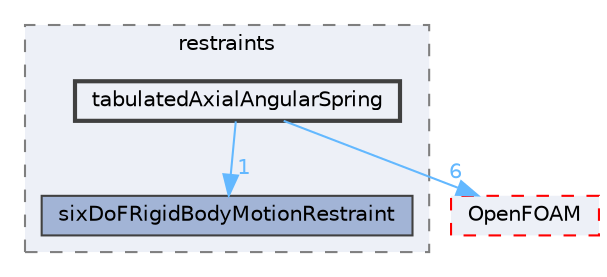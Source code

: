 digraph "src/sixDoFRigidBodyMotion/sixDoFRigidBodyMotion/restraints/tabulatedAxialAngularSpring"
{
 // LATEX_PDF_SIZE
  bgcolor="transparent";
  edge [fontname=Helvetica,fontsize=10,labelfontname=Helvetica,labelfontsize=10];
  node [fontname=Helvetica,fontsize=10,shape=box,height=0.2,width=0.4];
  compound=true
  subgraph clusterdir_72e9e3456c414eac52b3a6275bc6c58e {
    graph [ bgcolor="#edf0f7", pencolor="grey50", label="restraints", fontname=Helvetica,fontsize=10 style="filled,dashed", URL="dir_72e9e3456c414eac52b3a6275bc6c58e.html",tooltip=""]
  dir_6e1bc2e36688850bd3aeabb66192bef0 [label="sixDoFRigidBodyMotionRestraint", fillcolor="#a2b4d6", color="grey25", style="filled", URL="dir_6e1bc2e36688850bd3aeabb66192bef0.html",tooltip=""];
  dir_5315f8ba6970c2b15bcf8d80d942efc0 [label="tabulatedAxialAngularSpring", fillcolor="#edf0f7", color="grey25", style="filled,bold", URL="dir_5315f8ba6970c2b15bcf8d80d942efc0.html",tooltip=""];
  }
  dir_c5473ff19b20e6ec4dfe5c310b3778a8 [label="OpenFOAM", fillcolor="#edf0f7", color="red", style="filled,dashed", URL="dir_c5473ff19b20e6ec4dfe5c310b3778a8.html",tooltip=""];
  dir_5315f8ba6970c2b15bcf8d80d942efc0->dir_6e1bc2e36688850bd3aeabb66192bef0 [headlabel="1", labeldistance=1.5 headhref="dir_003955_003565.html" href="dir_003955_003565.html" color="steelblue1" fontcolor="steelblue1"];
  dir_5315f8ba6970c2b15bcf8d80d942efc0->dir_c5473ff19b20e6ec4dfe5c310b3778a8 [headlabel="6", labeldistance=1.5 headhref="dir_003955_002695.html" href="dir_003955_002695.html" color="steelblue1" fontcolor="steelblue1"];
}
